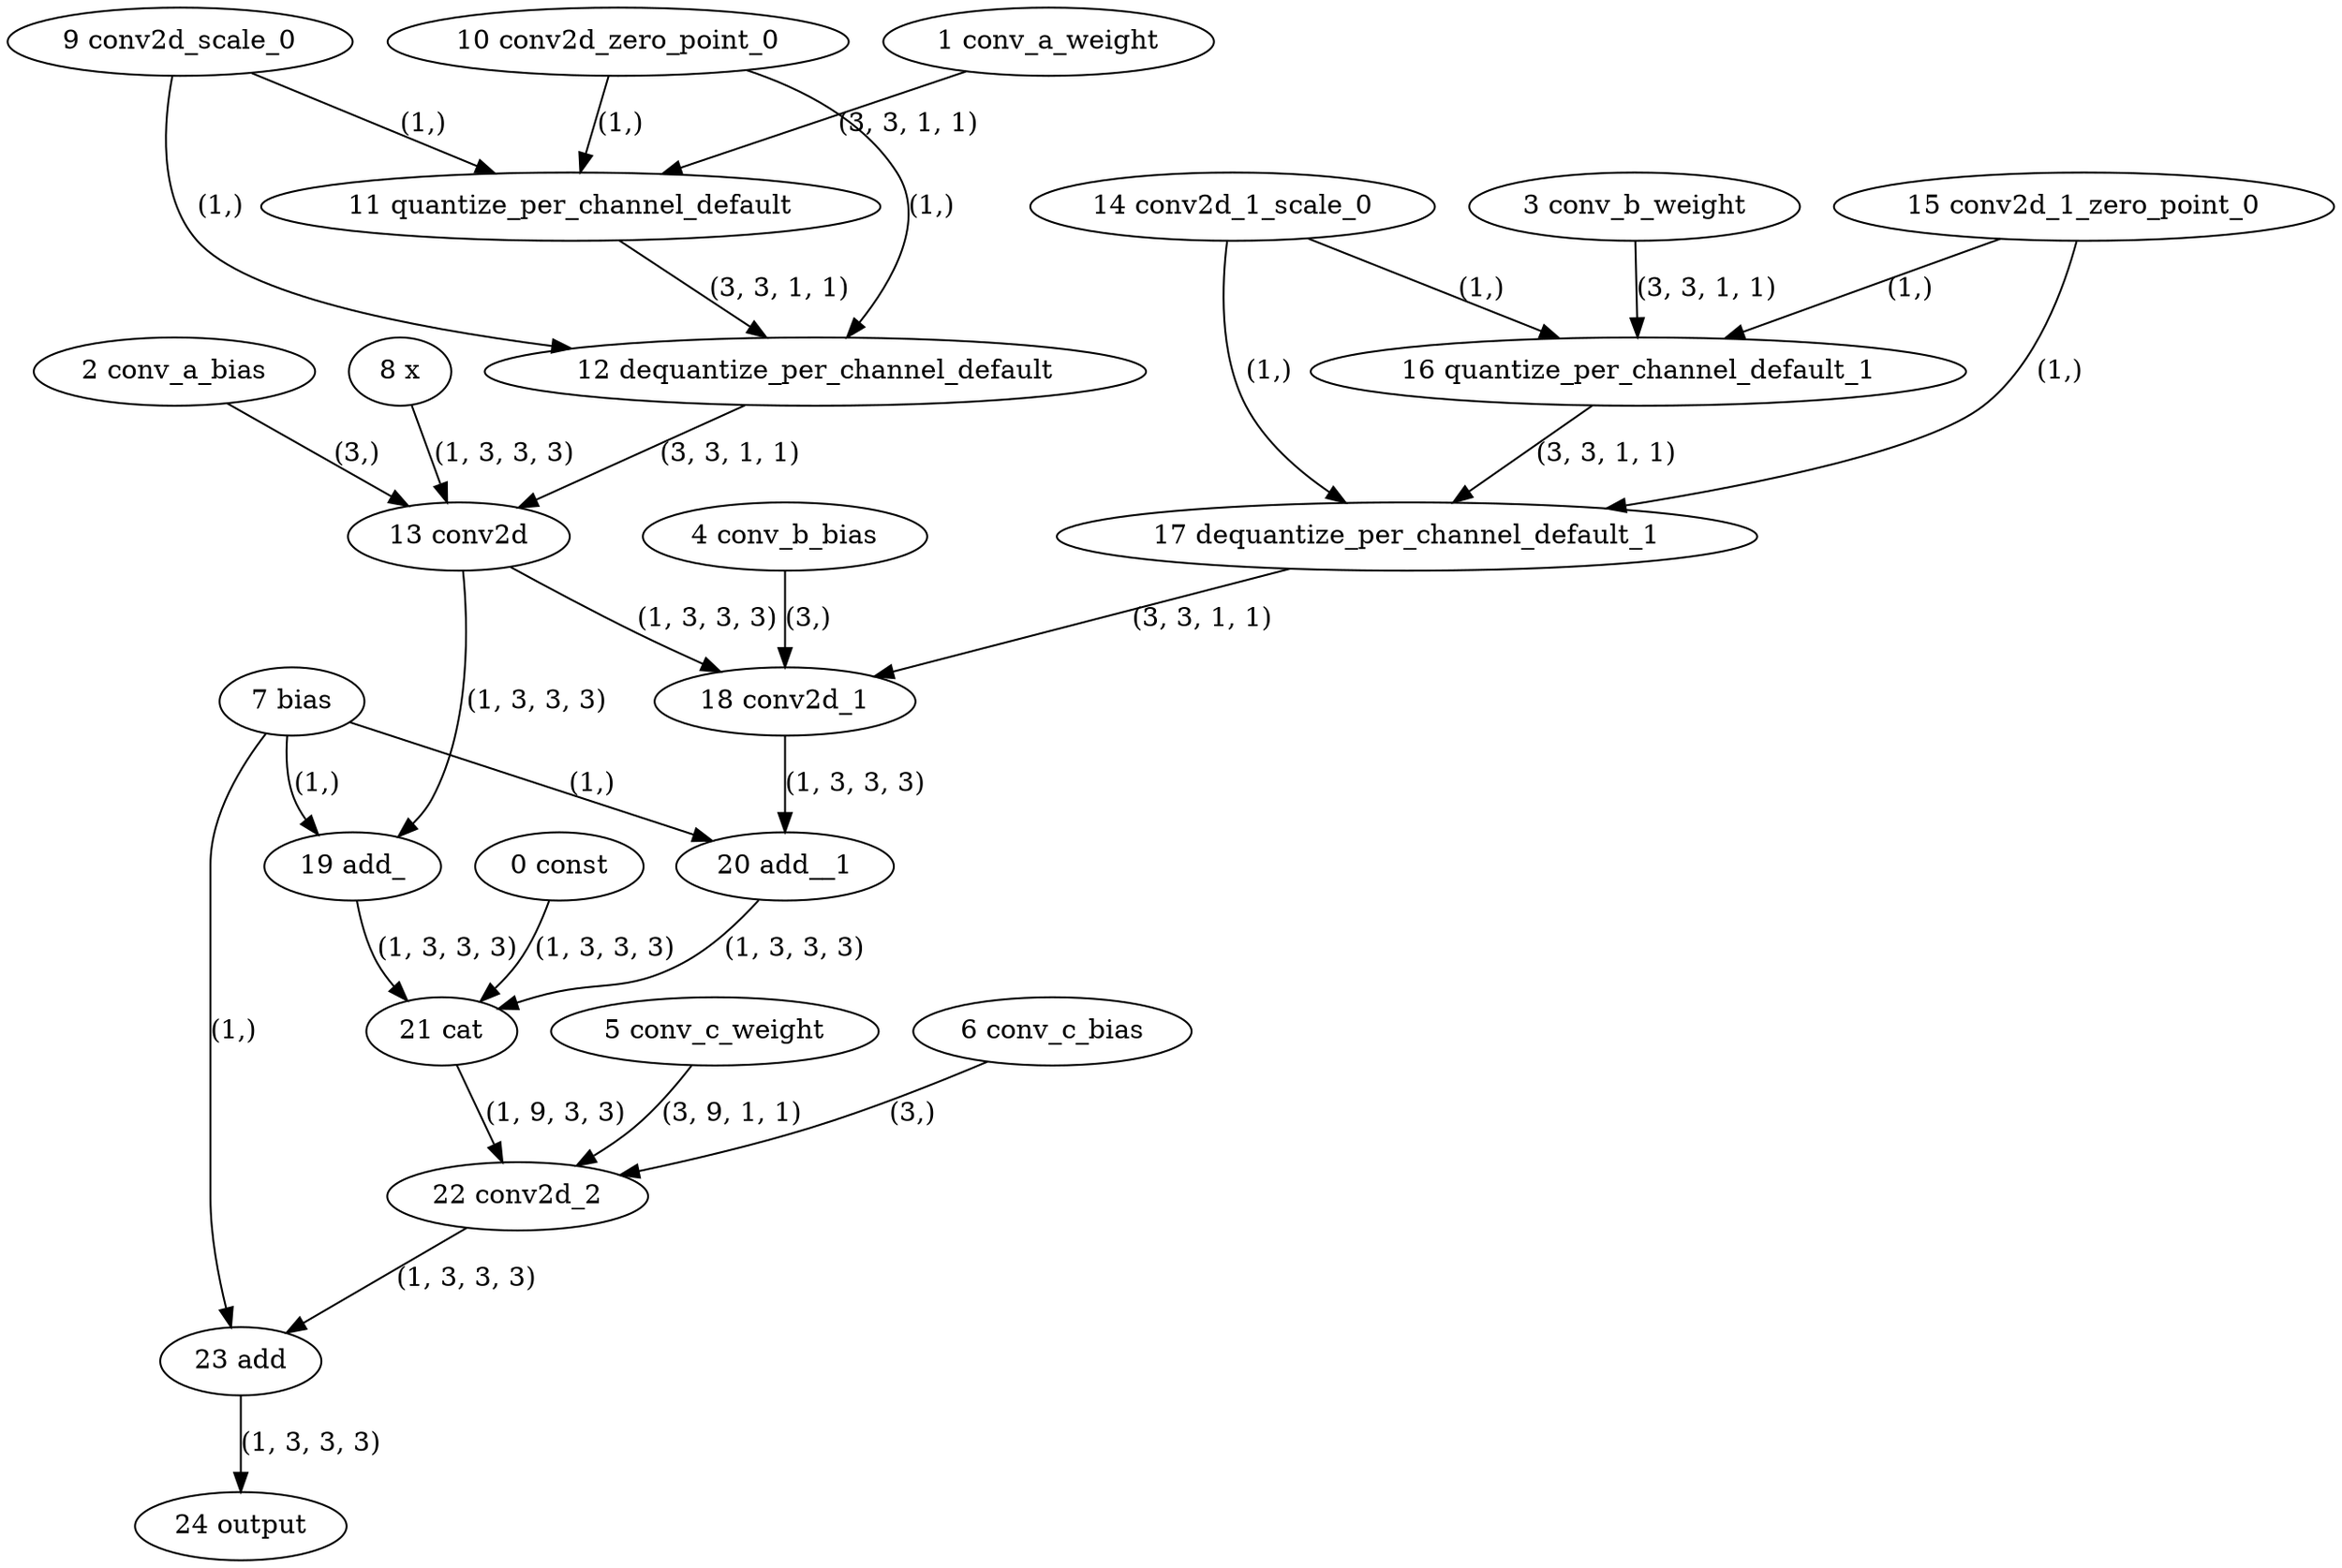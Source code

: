 strict digraph  {
"0 const" [id=0, type=get_attr];
"1 conv_a_weight" [id=1, type=get_attr];
"2 conv_a_bias" [id=2, type=get_attr];
"3 conv_b_weight" [id=3, type=get_attr];
"4 conv_b_bias" [id=4, type=get_attr];
"5 conv_c_weight" [id=5, type=get_attr];
"6 conv_c_bias" [id=6, type=get_attr];
"7 bias" [id=7, type=get_attr];
"8 x" [id=8, type=input];
"9 conv2d_scale_0" [id=9, type=get_attr];
"10 conv2d_zero_point_0" [id=10, type=get_attr];
"11 quantize_per_channel_default" [id=11, type=quantize_per_channel];
"12 dequantize_per_channel_default" [id=12, type=dequantize_per_channel];
"13 conv2d" [id=13, type=conv2d];
"14 conv2d_1_scale_0" [id=14, type=get_attr];
"15 conv2d_1_zero_point_0" [id=15, type=get_attr];
"16 quantize_per_channel_default_1" [id=16, type=quantize_per_channel];
"17 dequantize_per_channel_default_1" [id=17, type=dequantize_per_channel];
"18 conv2d_1" [id=18, type=conv2d];
"19 add_" [id=19, type=add_];
"20 add__1" [id=20, type=add_];
"21 cat" [id=21, type=cat];
"22 conv2d_2" [id=22, type=conv2d];
"23 add" [id=23, type=add];
"24 output" [id=24, type=output];
"0 const" -> "21 cat"  [label="(1, 3, 3, 3)", style=solid];
"1 conv_a_weight" -> "11 quantize_per_channel_default"  [label="(3, 3, 1, 1)", style=solid];
"2 conv_a_bias" -> "13 conv2d"  [label="(3,)", style=solid];
"3 conv_b_weight" -> "16 quantize_per_channel_default_1"  [label="(3, 3, 1, 1)", style=solid];
"4 conv_b_bias" -> "18 conv2d_1"  [label="(3,)", style=solid];
"5 conv_c_weight" -> "22 conv2d_2"  [label="(3, 9, 1, 1)", style=solid];
"6 conv_c_bias" -> "22 conv2d_2"  [label="(3,)", style=solid];
"7 bias" -> "19 add_"  [label="(1,)", style=solid];
"7 bias" -> "20 add__1"  [label="(1,)", style=solid];
"7 bias" -> "23 add"  [label="(1,)", style=solid];
"8 x" -> "13 conv2d"  [label="(1, 3, 3, 3)", style=solid];
"9 conv2d_scale_0" -> "11 quantize_per_channel_default"  [label="(1,)", style=solid];
"9 conv2d_scale_0" -> "12 dequantize_per_channel_default"  [label="(1,)", style=solid];
"10 conv2d_zero_point_0" -> "11 quantize_per_channel_default"  [label="(1,)", style=solid];
"10 conv2d_zero_point_0" -> "12 dequantize_per_channel_default"  [label="(1,)", style=solid];
"11 quantize_per_channel_default" -> "12 dequantize_per_channel_default"  [label="(3, 3, 1, 1)", style=solid];
"12 dequantize_per_channel_default" -> "13 conv2d"  [label="(3, 3, 1, 1)", style=solid];
"13 conv2d" -> "18 conv2d_1"  [label="(1, 3, 3, 3)", style=solid];
"13 conv2d" -> "19 add_"  [label="(1, 3, 3, 3)", style=solid];
"14 conv2d_1_scale_0" -> "16 quantize_per_channel_default_1"  [label="(1,)", style=solid];
"14 conv2d_1_scale_0" -> "17 dequantize_per_channel_default_1"  [label="(1,)", style=solid];
"15 conv2d_1_zero_point_0" -> "16 quantize_per_channel_default_1"  [label="(1,)", style=solid];
"15 conv2d_1_zero_point_0" -> "17 dequantize_per_channel_default_1"  [label="(1,)", style=solid];
"16 quantize_per_channel_default_1" -> "17 dequantize_per_channel_default_1"  [label="(3, 3, 1, 1)", style=solid];
"17 dequantize_per_channel_default_1" -> "18 conv2d_1"  [label="(3, 3, 1, 1)", style=solid];
"18 conv2d_1" -> "20 add__1"  [label="(1, 3, 3, 3)", style=solid];
"19 add_" -> "21 cat"  [label="(1, 3, 3, 3)", style=solid];
"20 add__1" -> "21 cat"  [label="(1, 3, 3, 3)", style=solid];
"21 cat" -> "22 conv2d_2"  [label="(1, 9, 3, 3)", style=solid];
"22 conv2d_2" -> "23 add"  [label="(1, 3, 3, 3)", style=solid];
"23 add" -> "24 output"  [label="(1, 3, 3, 3)", style=solid];
}
